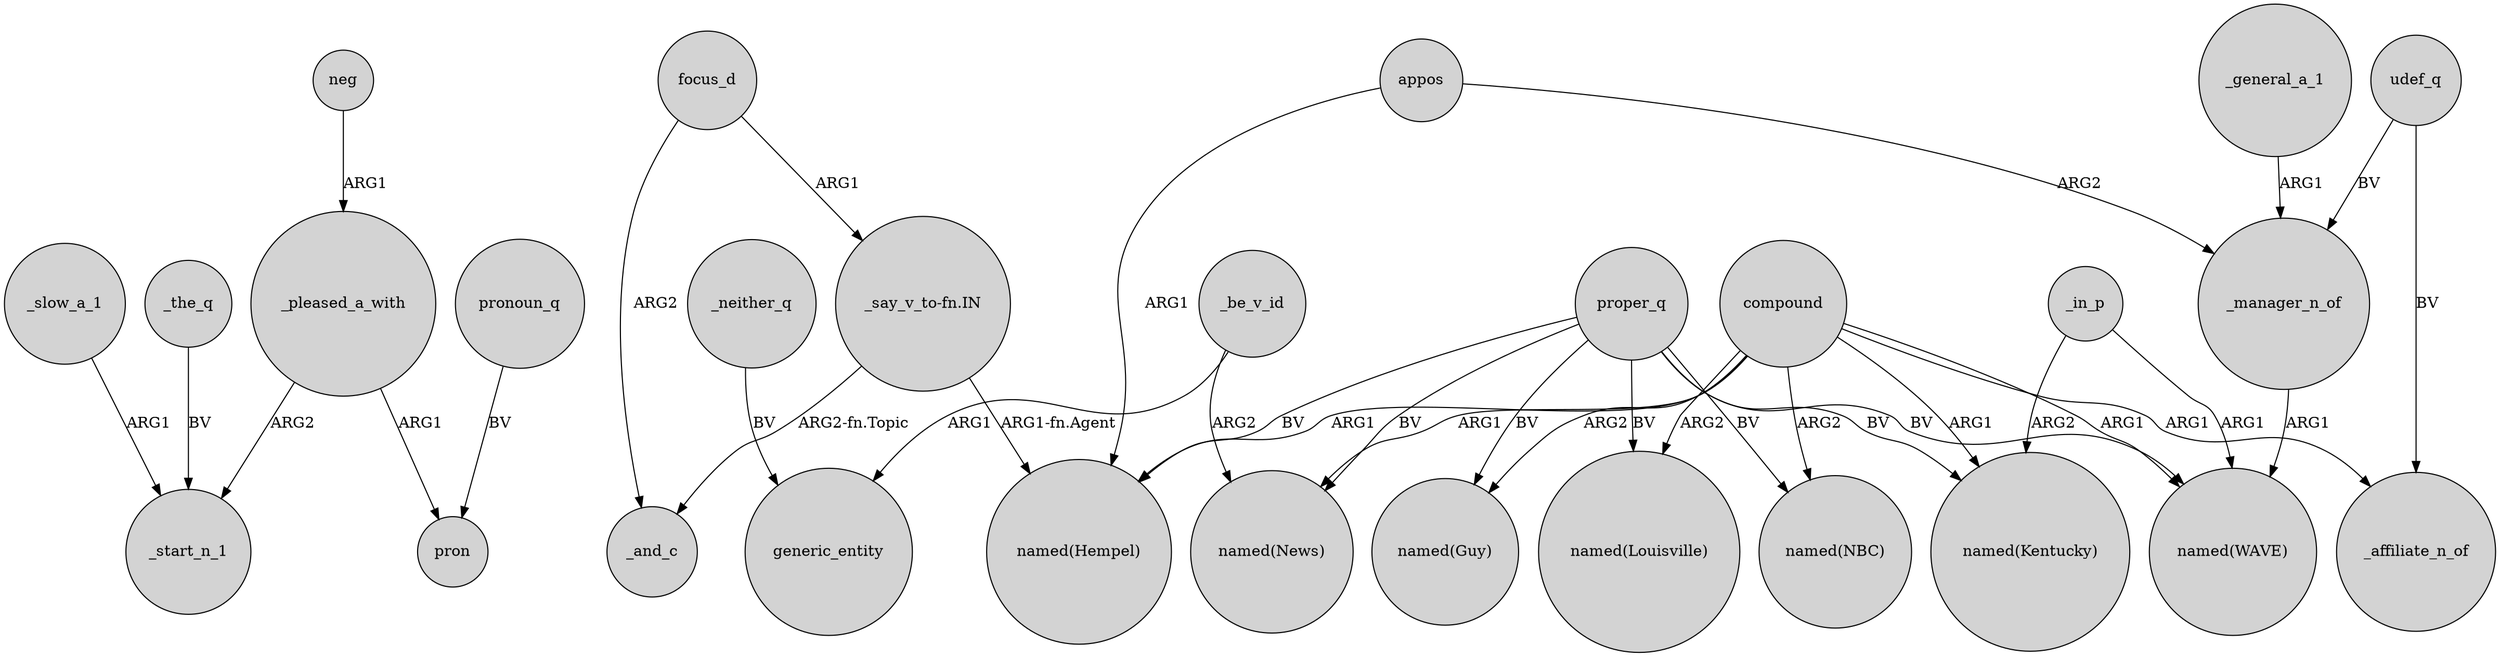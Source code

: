 digraph {
	node [shape=circle style=filled]
	_pleased_a_with -> _start_n_1 [label=ARG2]
	compound -> "named(News)" [label=ARG1]
	_be_v_id -> "named(News)" [label=ARG2]
	proper_q -> "named(Hempel)" [label=BV]
	compound -> "named(Guy)" [label=ARG2]
	proper_q -> "named(NBC)" [label=BV]
	proper_q -> "named(WAVE)" [label=BV]
	compound -> "named(Louisville)" [label=ARG2]
	_in_p -> "named(WAVE)" [label=ARG1]
	_be_v_id -> generic_entity [label=ARG1]
	appos -> "named(Hempel)" [label=ARG1]
	focus_d -> _and_c [label=ARG2]
	proper_q -> "named(Kentucky)" [label=BV]
	proper_q -> "named(Louisville)" [label=BV]
	proper_q -> "named(News)" [label=BV]
	udef_q -> _affiliate_n_of [label=BV]
	_neither_q -> generic_entity [label=BV]
	pronoun_q -> pron [label=BV]
	compound -> "named(Kentucky)" [label=ARG1]
	neg -> _pleased_a_with [label=ARG1]
	compound -> _affiliate_n_of [label=ARG1]
	"_say_v_to-fn.IN" -> "named(Hempel)" [label="ARG1-fn.Agent"]
	"_say_v_to-fn.IN" -> _and_c [label="ARG2-fn.Topic"]
	compound -> "named(NBC)" [label=ARG2]
	udef_q -> _manager_n_of [label=BV]
	compound -> "named(Hempel)" [label=ARG1]
	_slow_a_1 -> _start_n_1 [label=ARG1]
	_manager_n_of -> "named(WAVE)" [label=ARG1]
	compound -> "named(WAVE)" [label=ARG1]
	_pleased_a_with -> pron [label=ARG1]
	proper_q -> "named(Guy)" [label=BV]
	_in_p -> "named(Kentucky)" [label=ARG2]
	_general_a_1 -> _manager_n_of [label=ARG1]
	appos -> _manager_n_of [label=ARG2]
	_the_q -> _start_n_1 [label=BV]
	focus_d -> "_say_v_to-fn.IN" [label=ARG1]
}
